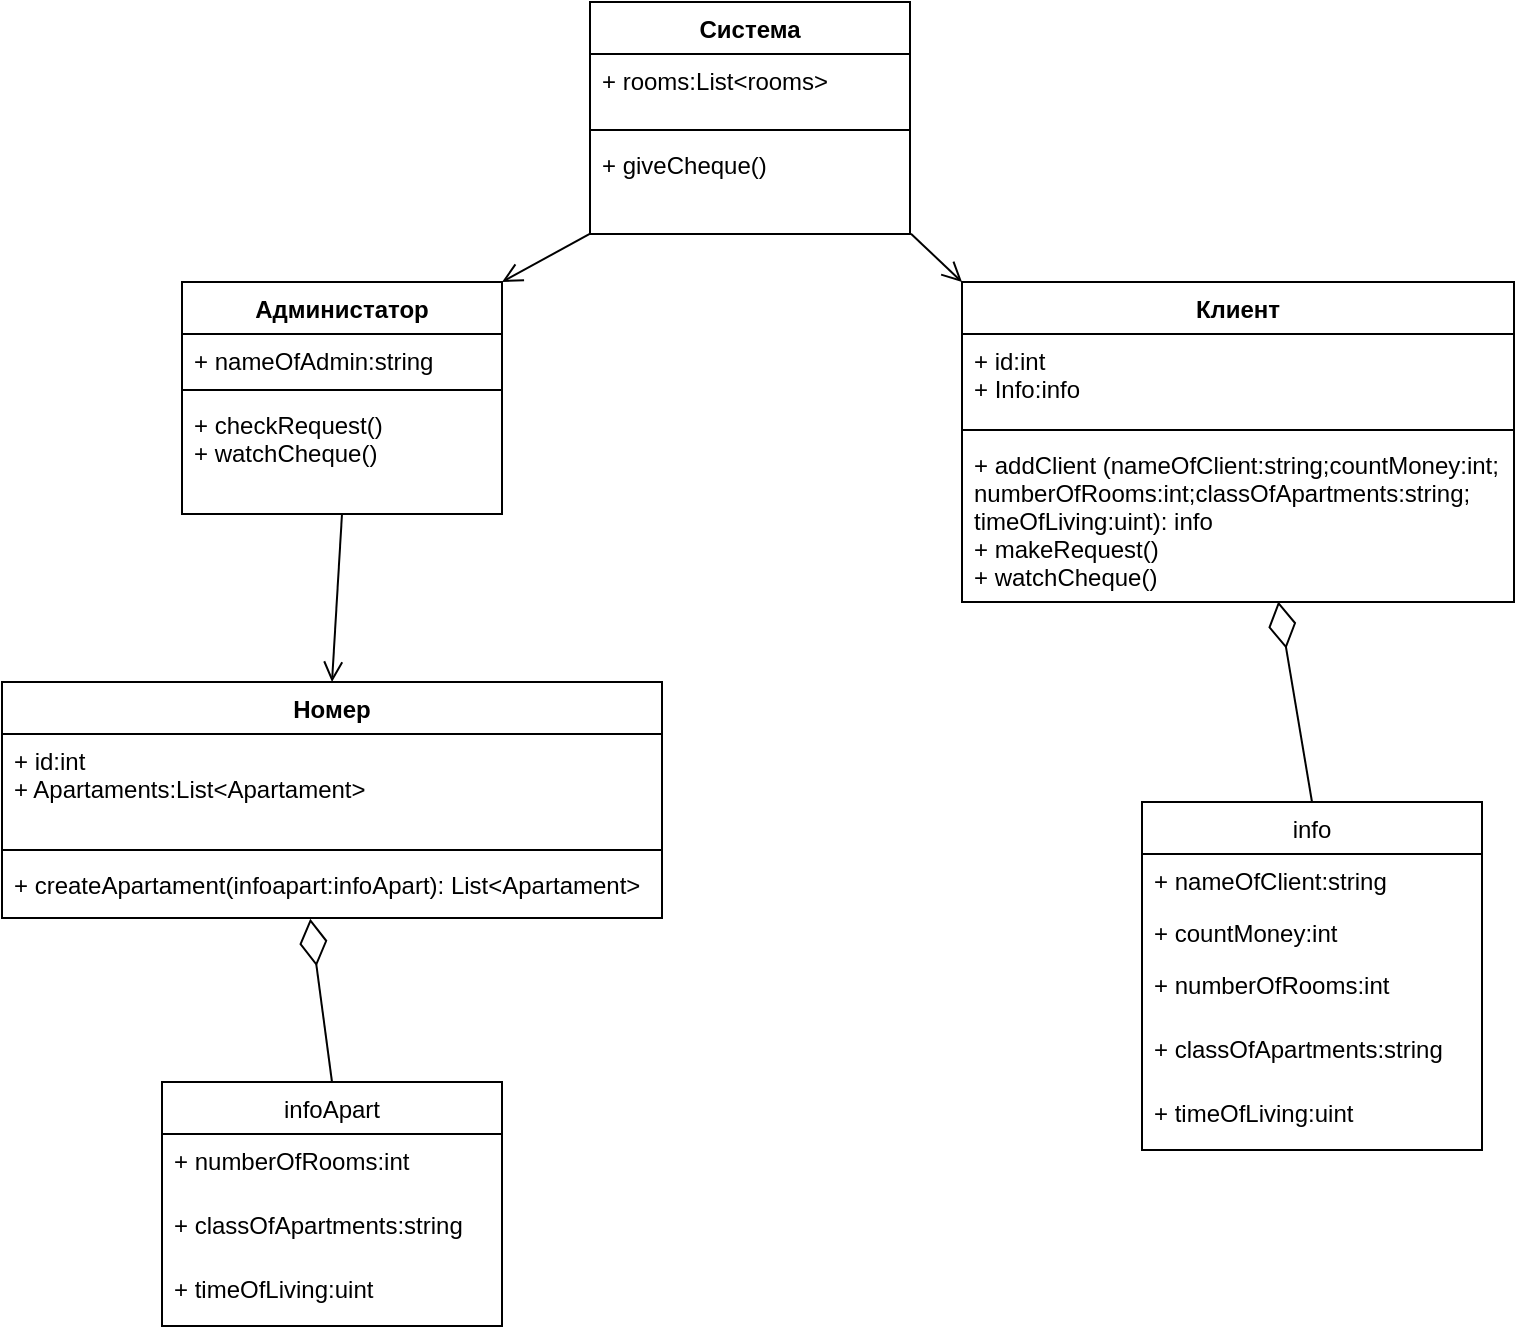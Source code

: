 <mxfile version="20.6.0" type="device"><diagram id="NDjP_jHPMeZI4xUf8rZq" name="Страница 1"><mxGraphModel dx="1298" dy="684" grid="1" gridSize="10" guides="1" tooltips="1" connect="1" arrows="1" fold="1" page="1" pageScale="1" pageWidth="827" pageHeight="1169" math="0" shadow="0"><root><mxCell id="0"/><mxCell id="1" parent="0"/><mxCell id="5N-DSqZPVVXM-ORM07j0-6" value="Клиент" style="swimlane;fontStyle=1;align=center;verticalAlign=top;childLayout=stackLayout;horizontal=1;startSize=26;horizontalStack=0;resizeParent=1;resizeParentMax=0;resizeLast=0;collapsible=1;marginBottom=0;" vertex="1" parent="1"><mxGeometry x="510" y="160" width="276" height="160" as="geometry"><mxRectangle x="380" y="120" width="100" height="30" as="alternateBounds"/></mxGeometry></mxCell><mxCell id="5N-DSqZPVVXM-ORM07j0-7" value="+ id:int&#10;+ Info:info&#10;" style="text;strokeColor=none;fillColor=none;align=left;verticalAlign=top;spacingLeft=4;spacingRight=4;overflow=hidden;rotatable=0;points=[[0,0.5],[1,0.5]];portConstraint=eastwest;" vertex="1" parent="5N-DSqZPVVXM-ORM07j0-6"><mxGeometry y="26" width="276" height="44" as="geometry"/></mxCell><mxCell id="5N-DSqZPVVXM-ORM07j0-8" value="" style="line;strokeWidth=1;fillColor=none;align=left;verticalAlign=middle;spacingTop=-1;spacingLeft=3;spacingRight=3;rotatable=0;labelPosition=right;points=[];portConstraint=eastwest;strokeColor=inherit;" vertex="1" parent="5N-DSqZPVVXM-ORM07j0-6"><mxGeometry y="70" width="276" height="8" as="geometry"/></mxCell><mxCell id="5N-DSqZPVVXM-ORM07j0-9" value="+ addClient (nameOfClient:string;countMoney:int;&#10;numberOfRooms:int;classOfApartments:string;&#10;timeOfLiving:uint): info&#10;+ makeRequest()&#10;+ watchCheque()" style="text;strokeColor=none;fillColor=none;align=left;verticalAlign=top;spacingLeft=4;spacingRight=4;overflow=hidden;rotatable=0;points=[[0,0.5],[1,0.5]];portConstraint=eastwest;" vertex="1" parent="5N-DSqZPVVXM-ORM07j0-6"><mxGeometry y="78" width="276" height="82" as="geometry"/></mxCell><mxCell id="5N-DSqZPVVXM-ORM07j0-10" value="Система" style="swimlane;fontStyle=1;align=center;verticalAlign=top;childLayout=stackLayout;horizontal=1;startSize=26;horizontalStack=0;resizeParent=1;resizeParentMax=0;resizeLast=0;collapsible=1;marginBottom=0;" vertex="1" parent="1"><mxGeometry x="324" y="20" width="160" height="116" as="geometry"><mxRectangle x="380" y="120" width="100" height="30" as="alternateBounds"/></mxGeometry></mxCell><mxCell id="5N-DSqZPVVXM-ORM07j0-11" value="+ rooms:List&lt;rooms&gt;" style="text;strokeColor=none;fillColor=none;align=left;verticalAlign=top;spacingLeft=4;spacingRight=4;overflow=hidden;rotatable=0;points=[[0,0.5],[1,0.5]];portConstraint=eastwest;" vertex="1" parent="5N-DSqZPVVXM-ORM07j0-10"><mxGeometry y="26" width="160" height="34" as="geometry"/></mxCell><mxCell id="5N-DSqZPVVXM-ORM07j0-12" value="" style="line;strokeWidth=1;fillColor=none;align=left;verticalAlign=middle;spacingTop=-1;spacingLeft=3;spacingRight=3;rotatable=0;labelPosition=right;points=[];portConstraint=eastwest;strokeColor=inherit;" vertex="1" parent="5N-DSqZPVVXM-ORM07j0-10"><mxGeometry y="60" width="160" height="8" as="geometry"/></mxCell><mxCell id="5N-DSqZPVVXM-ORM07j0-13" value="+ giveСheque()" style="text;strokeColor=none;fillColor=none;align=left;verticalAlign=top;spacingLeft=4;spacingRight=4;overflow=hidden;rotatable=0;points=[[0,0.5],[1,0.5]];portConstraint=eastwest;" vertex="1" parent="5N-DSqZPVVXM-ORM07j0-10"><mxGeometry y="68" width="160" height="48" as="geometry"/></mxCell><mxCell id="5N-DSqZPVVXM-ORM07j0-14" value="Администатор" style="swimlane;fontStyle=1;align=center;verticalAlign=top;childLayout=stackLayout;horizontal=1;startSize=26;horizontalStack=0;resizeParent=1;resizeParentMax=0;resizeLast=0;collapsible=1;marginBottom=0;" vertex="1" parent="1"><mxGeometry x="120" y="160" width="160" height="116" as="geometry"><mxRectangle x="380" y="120" width="100" height="30" as="alternateBounds"/></mxGeometry></mxCell><mxCell id="5N-DSqZPVVXM-ORM07j0-15" value="+ nameOfAdmin:string" style="text;strokeColor=none;fillColor=none;align=left;verticalAlign=top;spacingLeft=4;spacingRight=4;overflow=hidden;rotatable=0;points=[[0,0.5],[1,0.5]];portConstraint=eastwest;" vertex="1" parent="5N-DSqZPVVXM-ORM07j0-14"><mxGeometry y="26" width="160" height="24" as="geometry"/></mxCell><mxCell id="5N-DSqZPVVXM-ORM07j0-16" value="" style="line;strokeWidth=1;fillColor=none;align=left;verticalAlign=middle;spacingTop=-1;spacingLeft=3;spacingRight=3;rotatable=0;labelPosition=right;points=[];portConstraint=eastwest;strokeColor=inherit;" vertex="1" parent="5N-DSqZPVVXM-ORM07j0-14"><mxGeometry y="50" width="160" height="8" as="geometry"/></mxCell><mxCell id="5N-DSqZPVVXM-ORM07j0-17" value="+ checkRequest()&#10;+ watchСheque()" style="text;strokeColor=none;fillColor=none;align=left;verticalAlign=top;spacingLeft=4;spacingRight=4;overflow=hidden;rotatable=0;points=[[0,0.5],[1,0.5]];portConstraint=eastwest;" vertex="1" parent="5N-DSqZPVVXM-ORM07j0-14"><mxGeometry y="58" width="160" height="58" as="geometry"/></mxCell><mxCell id="5N-DSqZPVVXM-ORM07j0-18" value="Номер" style="swimlane;fontStyle=1;align=center;verticalAlign=top;childLayout=stackLayout;horizontal=1;startSize=26;horizontalStack=0;resizeParent=1;resizeParentMax=0;resizeLast=0;collapsible=1;marginBottom=0;" vertex="1" parent="1"><mxGeometry x="30" y="360" width="330" height="118" as="geometry"/></mxCell><mxCell id="5N-DSqZPVVXM-ORM07j0-19" value="+ id:int&#10;+ Apartaments:List&lt;Apartament&gt;" style="text;strokeColor=none;fillColor=none;align=left;verticalAlign=top;spacingLeft=4;spacingRight=4;overflow=hidden;rotatable=0;points=[[0,0.5],[1,0.5]];portConstraint=eastwest;" vertex="1" parent="5N-DSqZPVVXM-ORM07j0-18"><mxGeometry y="26" width="330" height="54" as="geometry"/></mxCell><mxCell id="5N-DSqZPVVXM-ORM07j0-20" value="" style="line;strokeWidth=1;fillColor=none;align=left;verticalAlign=middle;spacingTop=-1;spacingLeft=3;spacingRight=3;rotatable=0;labelPosition=right;points=[];portConstraint=eastwest;strokeColor=inherit;" vertex="1" parent="5N-DSqZPVVXM-ORM07j0-18"><mxGeometry y="80" width="330" height="8" as="geometry"/></mxCell><mxCell id="5N-DSqZPVVXM-ORM07j0-21" value="+ createApartament(infoapart:infoApart): List&lt;Apartament&gt;" style="text;strokeColor=none;fillColor=none;align=left;verticalAlign=top;spacingLeft=4;spacingRight=4;overflow=hidden;rotatable=0;points=[[0,0.5],[1,0.5]];portConstraint=eastwest;" vertex="1" parent="5N-DSqZPVVXM-ORM07j0-18"><mxGeometry y="88" width="330" height="30" as="geometry"/></mxCell><mxCell id="5N-DSqZPVVXM-ORM07j0-35" value="info" style="swimlane;fontStyle=0;childLayout=stackLayout;horizontal=1;startSize=26;fillColor=none;horizontalStack=0;resizeParent=1;resizeParentMax=0;resizeLast=0;collapsible=1;marginBottom=0;" vertex="1" parent="1"><mxGeometry x="600" y="420" width="170" height="174" as="geometry"/></mxCell><mxCell id="5N-DSqZPVVXM-ORM07j0-36" value="+ nameOfClient:string" style="text;strokeColor=none;fillColor=none;align=left;verticalAlign=top;spacingLeft=4;spacingRight=4;overflow=hidden;rotatable=0;points=[[0,0.5],[1,0.5]];portConstraint=eastwest;" vertex="1" parent="5N-DSqZPVVXM-ORM07j0-35"><mxGeometry y="26" width="170" height="26" as="geometry"/></mxCell><mxCell id="5N-DSqZPVVXM-ORM07j0-37" value="+ countMoney:int" style="text;strokeColor=none;fillColor=none;align=left;verticalAlign=top;spacingLeft=4;spacingRight=4;overflow=hidden;rotatable=0;points=[[0,0.5],[1,0.5]];portConstraint=eastwest;" vertex="1" parent="5N-DSqZPVVXM-ORM07j0-35"><mxGeometry y="52" width="170" height="26" as="geometry"/></mxCell><object label="+ numberOfRooms:int&#10;" id="5N-DSqZPVVXM-ORM07j0-38"><mxCell style="text;strokeColor=none;fillColor=none;align=left;verticalAlign=top;spacingLeft=4;spacingRight=4;overflow=hidden;rotatable=0;points=[[0,0.5],[1,0.5]];portConstraint=eastwest;" vertex="1" parent="5N-DSqZPVVXM-ORM07j0-35"><mxGeometry y="78" width="170" height="32" as="geometry"/></mxCell></object><mxCell id="5N-DSqZPVVXM-ORM07j0-41" value="+ classOfApartments:string" style="text;strokeColor=none;fillColor=none;align=left;verticalAlign=top;spacingLeft=4;spacingRight=4;overflow=hidden;rotatable=0;points=[[0,0.5],[1,0.5]];portConstraint=eastwest;" vertex="1" parent="5N-DSqZPVVXM-ORM07j0-35"><mxGeometry y="110" width="170" height="32" as="geometry"/></mxCell><mxCell id="5N-DSqZPVVXM-ORM07j0-40" value="+ timeOfLiving:uint" style="text;strokeColor=none;fillColor=none;align=left;verticalAlign=top;spacingLeft=4;spacingRight=4;overflow=hidden;rotatable=0;points=[[0,0.5],[1,0.5]];portConstraint=eastwest;" vertex="1" parent="5N-DSqZPVVXM-ORM07j0-35"><mxGeometry y="142" width="170" height="32" as="geometry"/></mxCell><mxCell id="5N-DSqZPVVXM-ORM07j0-47" value="infoApart" style="swimlane;fontStyle=0;childLayout=stackLayout;horizontal=1;startSize=26;fillColor=none;horizontalStack=0;resizeParent=1;resizeParentMax=0;resizeLast=0;collapsible=1;marginBottom=0;" vertex="1" parent="1"><mxGeometry x="110" y="560" width="170" height="122" as="geometry"/></mxCell><object label="+ numberOfRooms:int&#10;" id="5N-DSqZPVVXM-ORM07j0-50"><mxCell style="text;strokeColor=none;fillColor=none;align=left;verticalAlign=top;spacingLeft=4;spacingRight=4;overflow=hidden;rotatable=0;points=[[0,0.5],[1,0.5]];portConstraint=eastwest;" vertex="1" parent="5N-DSqZPVVXM-ORM07j0-47"><mxGeometry y="26" width="170" height="32" as="geometry"/></mxCell></object><mxCell id="5N-DSqZPVVXM-ORM07j0-51" value="+ classOfApartments:string" style="text;strokeColor=none;fillColor=none;align=left;verticalAlign=top;spacingLeft=4;spacingRight=4;overflow=hidden;rotatable=0;points=[[0,0.5],[1,0.5]];portConstraint=eastwest;" vertex="1" parent="5N-DSqZPVVXM-ORM07j0-47"><mxGeometry y="58" width="170" height="32" as="geometry"/></mxCell><mxCell id="5N-DSqZPVVXM-ORM07j0-52" value="+ timeOfLiving:uint" style="text;strokeColor=none;fillColor=none;align=left;verticalAlign=top;spacingLeft=4;spacingRight=4;overflow=hidden;rotatable=0;points=[[0,0.5],[1,0.5]];portConstraint=eastwest;" vertex="1" parent="5N-DSqZPVVXM-ORM07j0-47"><mxGeometry y="90" width="170" height="32" as="geometry"/></mxCell><mxCell id="5N-DSqZPVVXM-ORM07j0-53" value="" style="endArrow=open;startArrow=none;endFill=0;startFill=0;endSize=8;html=1;verticalAlign=bottom;labelBackgroundColor=none;strokeWidth=1;rounded=0;exitX=0.002;exitY=0.993;exitDx=0;exitDy=0;exitPerimeter=0;entryX=1;entryY=0;entryDx=0;entryDy=0;" edge="1" parent="1" source="5N-DSqZPVVXM-ORM07j0-13" target="5N-DSqZPVVXM-ORM07j0-14"><mxGeometry width="160" relative="1" as="geometry"><mxPoint x="60" y="80" as="sourcePoint"/><mxPoint x="220" y="80" as="targetPoint"/></mxGeometry></mxCell><mxCell id="5N-DSqZPVVXM-ORM07j0-54" value="" style="endArrow=open;startArrow=none;endFill=0;startFill=0;endSize=8;html=1;verticalAlign=bottom;labelBackgroundColor=none;strokeWidth=1;rounded=0;exitX=1.003;exitY=0.997;exitDx=0;exitDy=0;exitPerimeter=0;entryX=0;entryY=0;entryDx=0;entryDy=0;" edge="1" parent="1" source="5N-DSqZPVVXM-ORM07j0-13" target="5N-DSqZPVVXM-ORM07j0-6"><mxGeometry width="160" relative="1" as="geometry"><mxPoint x="426.16" y="200.004" as="sourcePoint"/><mxPoint x="381.84" y="224.34" as="targetPoint"/></mxGeometry></mxCell><mxCell id="5N-DSqZPVVXM-ORM07j0-55" value="" style="endArrow=none;startArrow=diamondThin;endFill=0;startFill=0;html=1;verticalAlign=bottom;labelBackgroundColor=none;strokeWidth=1;startSize=21;endSize=8;rounded=0;exitX=0.573;exitY=0.997;exitDx=0;exitDy=0;exitPerimeter=0;entryX=0.5;entryY=0;entryDx=0;entryDy=0;" edge="1" parent="1" source="5N-DSqZPVVXM-ORM07j0-9" target="5N-DSqZPVVXM-ORM07j0-35"><mxGeometry width="160" relative="1" as="geometry"><mxPoint x="626" y="418.33" as="sourcePoint"/><mxPoint x="786" y="418.33" as="targetPoint"/></mxGeometry></mxCell><mxCell id="5N-DSqZPVVXM-ORM07j0-57" value="" style="endArrow=none;startArrow=diamondThin;endFill=0;startFill=0;html=1;verticalAlign=bottom;labelBackgroundColor=none;strokeWidth=1;startSize=21;endSize=8;rounded=0;exitX=0.467;exitY=1.012;exitDx=0;exitDy=0;exitPerimeter=0;entryX=0.5;entryY=0;entryDx=0;entryDy=0;" edge="1" parent="1" source="5N-DSqZPVVXM-ORM07j0-21" target="5N-DSqZPVVXM-ORM07j0-47"><mxGeometry width="160" relative="1" as="geometry"><mxPoint x="413.998" y="480.004" as="sourcePoint"/><mxPoint x="430.85" y="580.25" as="targetPoint"/></mxGeometry></mxCell><mxCell id="5N-DSqZPVVXM-ORM07j0-58" value="" style="endArrow=open;startArrow=none;endFill=0;startFill=0;endSize=8;html=1;verticalAlign=bottom;labelBackgroundColor=none;strokeWidth=1;rounded=0;exitX=0.5;exitY=1;exitDx=0;exitDy=0;entryX=0.5;entryY=0;entryDx=0;entryDy=0;" edge="1" parent="1" source="5N-DSqZPVVXM-ORM07j0-14" target="5N-DSqZPVVXM-ORM07j0-18"><mxGeometry width="160" relative="1" as="geometry"><mxPoint x="334.32" y="145.664" as="sourcePoint"/><mxPoint x="300" y="290" as="targetPoint"/></mxGeometry></mxCell></root></mxGraphModel></diagram></mxfile>